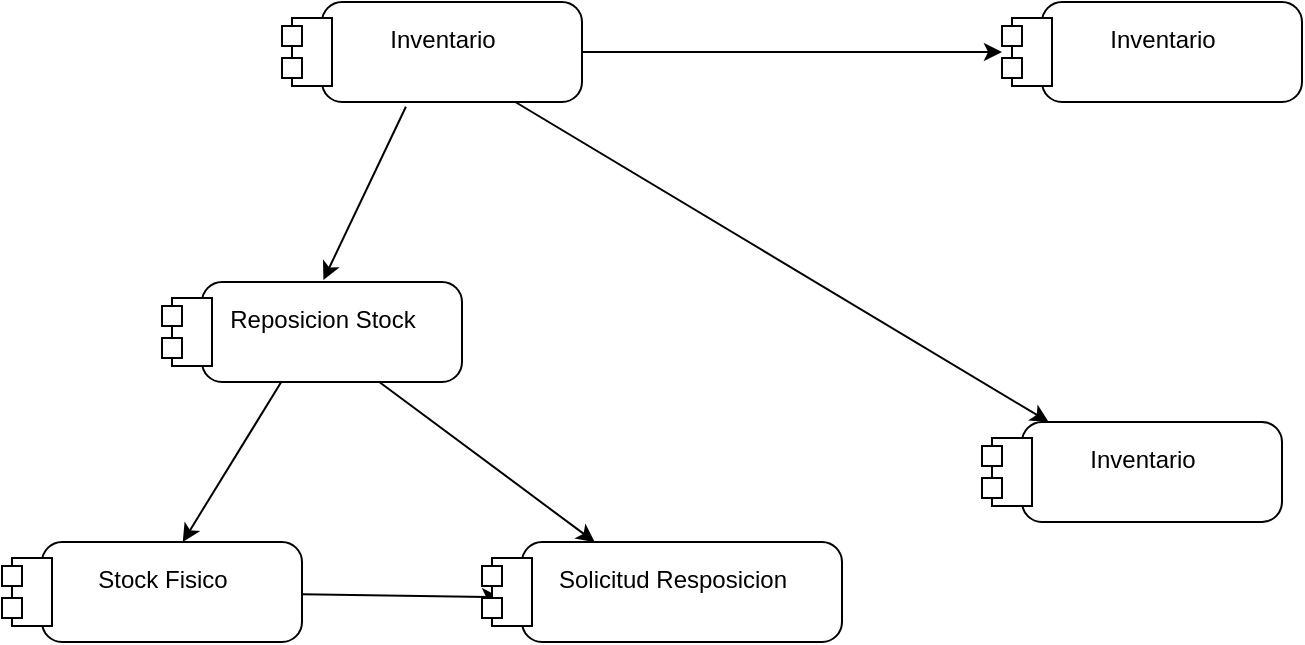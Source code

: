 <mxfile>
    <diagram id="WkwatpjAscy0-W3aGPCD" name="Página-1">
        <mxGraphModel dx="734" dy="361" grid="1" gridSize="10" guides="1" tooltips="1" connect="1" arrows="1" fold="1" page="1" pageScale="1" pageWidth="583" pageHeight="827" math="0" shadow="0">
            <root>
                <mxCell id="0"/>
                <mxCell id="1" parent="0"/>
                <mxCell id="3" style="edgeStyle=none;html=1;exitX=0.413;exitY=1.047;exitDx=0;exitDy=0;exitPerimeter=0;entryX=0.538;entryY=-0.02;entryDx=0;entryDy=0;entryPerimeter=0;" edge="1" parent="1" source="2" target="4">
                    <mxGeometry relative="1" as="geometry">
                        <mxPoint x="130" y="130" as="targetPoint"/>
                        <Array as="points"/>
                    </mxGeometry>
                </mxCell>
                <mxCell id="7" style="edgeStyle=none;html=1;" edge="1" parent="1" source="2" target="5">
                    <mxGeometry relative="1" as="geometry"/>
                </mxCell>
                <mxCell id="8" style="edgeStyle=none;html=1;" edge="1" parent="1" source="2" target="6">
                    <mxGeometry relative="1" as="geometry"/>
                </mxCell>
                <mxCell id="2" value="Inventario" style="shape=mxgraph.uml25.actionParams;html=1;align=center;verticalAlign=top;absoluteArcSize=1;arcSize=10;dashed=0;spacingLeft=10;spacingTop=5;" vertex="1" parent="1">
                    <mxGeometry x="170" y="30" width="150" height="50" as="geometry"/>
                </mxCell>
                <mxCell id="10" style="edgeStyle=none;html=1;" edge="1" parent="1" source="4" target="9">
                    <mxGeometry relative="1" as="geometry"/>
                </mxCell>
                <mxCell id="12" style="edgeStyle=none;html=1;" edge="1" parent="1" source="4" target="11">
                    <mxGeometry relative="1" as="geometry"/>
                </mxCell>
                <mxCell id="4" value="Reposicion Stock" style="shape=mxgraph.uml25.actionParams;html=1;align=center;verticalAlign=top;absoluteArcSize=1;arcSize=10;dashed=0;spacingLeft=10;spacingTop=5;" vertex="1" parent="1">
                    <mxGeometry x="110" y="170" width="150" height="50" as="geometry"/>
                </mxCell>
                <mxCell id="5" value="Inventario" style="shape=mxgraph.uml25.actionParams;html=1;align=center;verticalAlign=top;absoluteArcSize=1;arcSize=10;dashed=0;spacingLeft=10;spacingTop=5;" vertex="1" parent="1">
                    <mxGeometry x="520" y="240" width="150" height="50" as="geometry"/>
                </mxCell>
                <mxCell id="6" value="Inventario" style="shape=mxgraph.uml25.actionParams;html=1;align=center;verticalAlign=top;absoluteArcSize=1;arcSize=10;dashed=0;spacingLeft=10;spacingTop=5;" vertex="1" parent="1">
                    <mxGeometry x="530" y="30" width="150" height="50" as="geometry"/>
                </mxCell>
                <mxCell id="13" style="edgeStyle=none;html=1;entryX=0.05;entryY=0.553;entryDx=0;entryDy=0;entryPerimeter=0;" edge="1" parent="1" source="9" target="11">
                    <mxGeometry relative="1" as="geometry"/>
                </mxCell>
                <mxCell id="9" value="Stock Fisico" style="shape=mxgraph.uml25.actionParams;html=1;align=center;verticalAlign=top;absoluteArcSize=1;arcSize=10;dashed=0;spacingLeft=10;spacingTop=5;" vertex="1" parent="1">
                    <mxGeometry x="30" y="300" width="150" height="50" as="geometry"/>
                </mxCell>
                <mxCell id="11" value="Solicitud Resposicion" style="shape=mxgraph.uml25.actionParams;html=1;align=center;verticalAlign=top;absoluteArcSize=1;arcSize=10;dashed=0;spacingLeft=10;spacingTop=5;" vertex="1" parent="1">
                    <mxGeometry x="270" y="300" width="180" height="50" as="geometry"/>
                </mxCell>
            </root>
        </mxGraphModel>
    </diagram>
</mxfile>